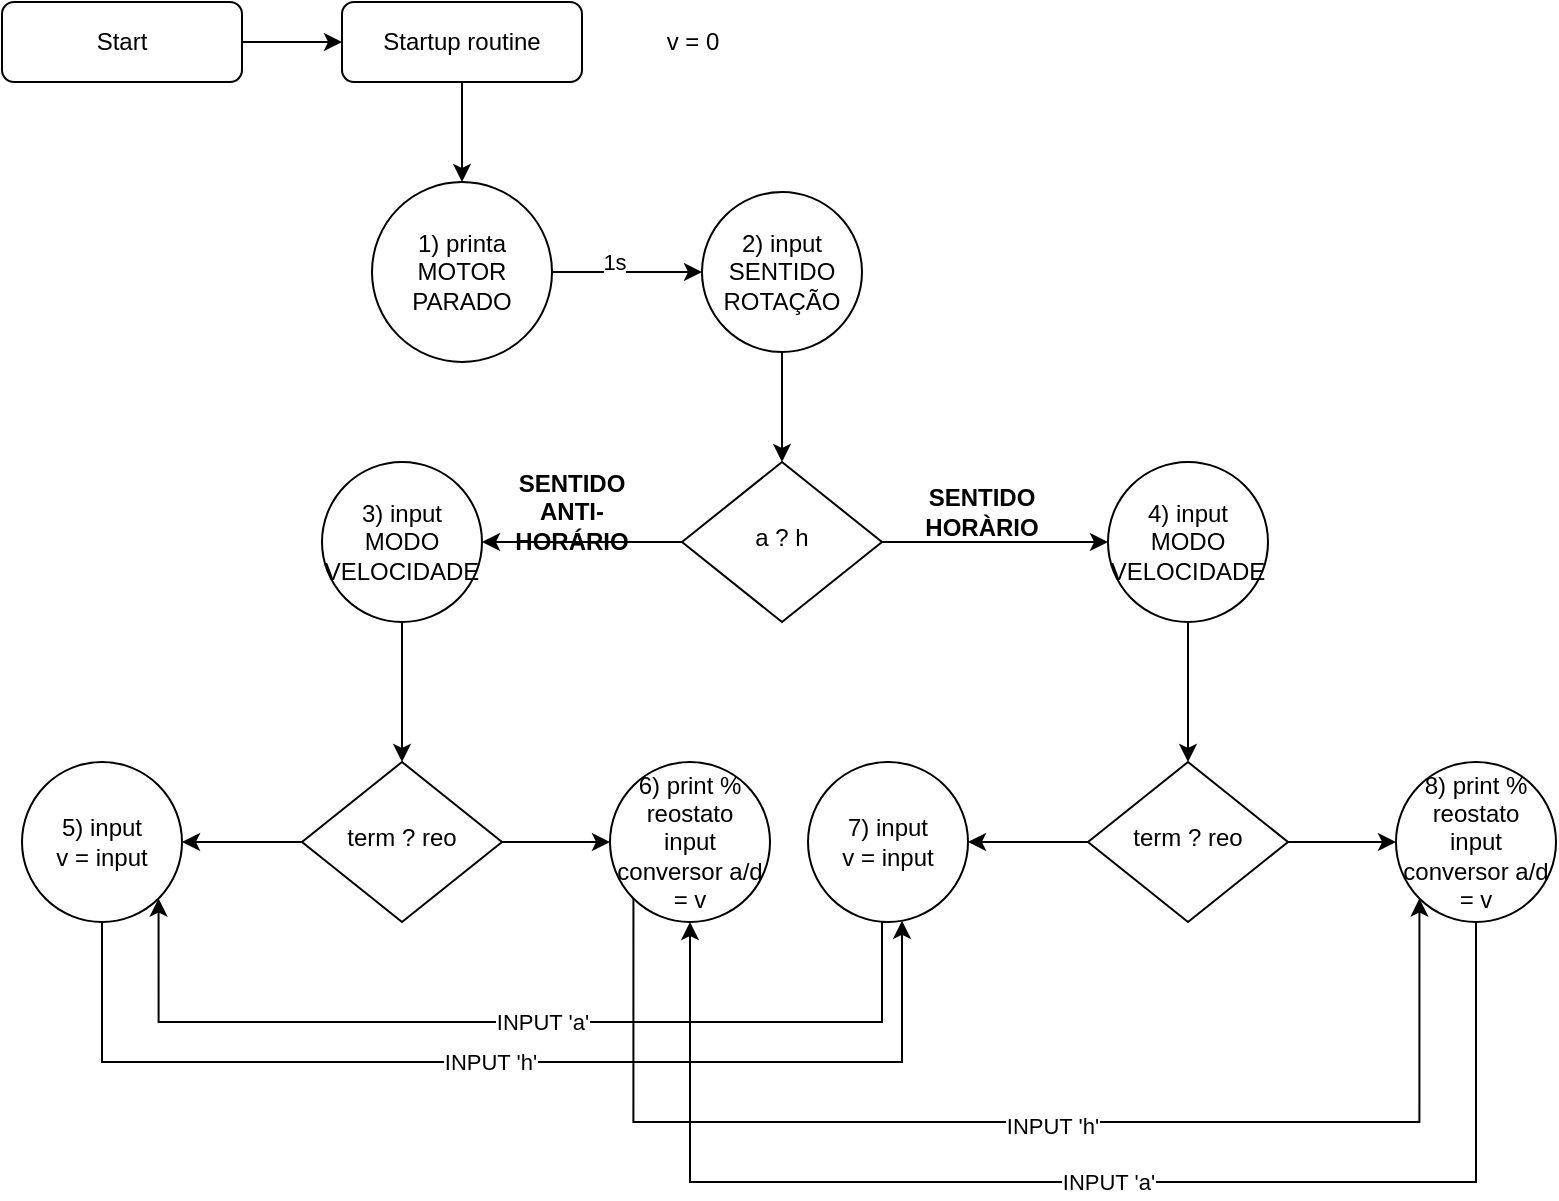 <mxfile version="19.0.3" type="device"><diagram id="C5RBs43oDa-KdzZeNtuy" name="Page-1"><mxGraphModel dx="273" dy="545" grid="1" gridSize="10" guides="1" tooltips="1" connect="1" arrows="1" fold="1" page="1" pageScale="1" pageWidth="827" pageHeight="1169" math="0" shadow="0"><root><mxCell id="WIyWlLk6GJQsqaUBKTNV-0"/><mxCell id="WIyWlLk6GJQsqaUBKTNV-1" parent="WIyWlLk6GJQsqaUBKTNV-0"/><mxCell id="aIYt5tYTijs9FHd0wDj6-2" style="edgeStyle=orthogonalEdgeStyle;rounded=0;orthogonalLoop=1;jettySize=auto;html=1;exitX=1;exitY=0.5;exitDx=0;exitDy=0;entryX=0;entryY=0.5;entryDx=0;entryDy=0;" edge="1" parent="WIyWlLk6GJQsqaUBKTNV-1" source="WIyWlLk6GJQsqaUBKTNV-3" target="aIYt5tYTijs9FHd0wDj6-0"><mxGeometry relative="1" as="geometry"/></mxCell><mxCell id="WIyWlLk6GJQsqaUBKTNV-3" value="Start" style="rounded=1;whiteSpace=wrap;html=1;fontSize=12;glass=0;strokeWidth=1;shadow=0;" parent="WIyWlLk6GJQsqaUBKTNV-1" vertex="1"><mxGeometry x="30" y="40" width="120" height="40" as="geometry"/></mxCell><mxCell id="aIYt5tYTijs9FHd0wDj6-4" style="edgeStyle=orthogonalEdgeStyle;rounded=0;orthogonalLoop=1;jettySize=auto;html=1;exitX=0.5;exitY=1;exitDx=0;exitDy=0;entryX=0.5;entryY=0;entryDx=0;entryDy=0;" edge="1" parent="WIyWlLk6GJQsqaUBKTNV-1" source="aIYt5tYTijs9FHd0wDj6-0" target="aIYt5tYTijs9FHd0wDj6-3"><mxGeometry relative="1" as="geometry"/></mxCell><mxCell id="aIYt5tYTijs9FHd0wDj6-0" value="Startup routine" style="rounded=1;whiteSpace=wrap;html=1;" vertex="1" parent="WIyWlLk6GJQsqaUBKTNV-1"><mxGeometry x="200" y="40" width="120" height="40" as="geometry"/></mxCell><mxCell id="aIYt5tYTijs9FHd0wDj6-6" style="edgeStyle=orthogonalEdgeStyle;rounded=0;orthogonalLoop=1;jettySize=auto;html=1;exitX=1;exitY=0.5;exitDx=0;exitDy=0;entryX=0;entryY=0.5;entryDx=0;entryDy=0;" edge="1" parent="WIyWlLk6GJQsqaUBKTNV-1" source="aIYt5tYTijs9FHd0wDj6-3" target="aIYt5tYTijs9FHd0wDj6-5"><mxGeometry relative="1" as="geometry"/></mxCell><mxCell id="aIYt5tYTijs9FHd0wDj6-7" value="1s" style="edgeLabel;html=1;align=center;verticalAlign=middle;resizable=0;points=[];" vertex="1" connectable="0" parent="aIYt5tYTijs9FHd0wDj6-6"><mxGeometry x="0.156" y="1" relative="1" as="geometry"><mxPoint x="-13" y="-4" as="offset"/></mxGeometry></mxCell><mxCell id="aIYt5tYTijs9FHd0wDj6-3" value="1) printa MOTOR PARADO" style="ellipse;whiteSpace=wrap;html=1;aspect=fixed;" vertex="1" parent="WIyWlLk6GJQsqaUBKTNV-1"><mxGeometry x="215" y="130" width="90" height="90" as="geometry"/></mxCell><mxCell id="aIYt5tYTijs9FHd0wDj6-15" style="edgeStyle=orthogonalEdgeStyle;rounded=0;orthogonalLoop=1;jettySize=auto;html=1;exitX=0.5;exitY=1;exitDx=0;exitDy=0;entryX=0.5;entryY=0;entryDx=0;entryDy=0;" edge="1" parent="WIyWlLk6GJQsqaUBKTNV-1" source="aIYt5tYTijs9FHd0wDj6-5" target="aIYt5tYTijs9FHd0wDj6-12"><mxGeometry relative="1" as="geometry"/></mxCell><mxCell id="aIYt5tYTijs9FHd0wDj6-5" value="2) input&lt;br&gt;SENTIDO ROTAÇÃO" style="ellipse;whiteSpace=wrap;html=1;aspect=fixed;" vertex="1" parent="WIyWlLk6GJQsqaUBKTNV-1"><mxGeometry x="380" y="135" width="80" height="80" as="geometry"/></mxCell><mxCell id="aIYt5tYTijs9FHd0wDj6-30" style="edgeStyle=orthogonalEdgeStyle;rounded=0;orthogonalLoop=1;jettySize=auto;html=1;exitX=0.5;exitY=1;exitDx=0;exitDy=0;entryX=0.5;entryY=0;entryDx=0;entryDy=0;" edge="1" parent="WIyWlLk6GJQsqaUBKTNV-1" source="aIYt5tYTijs9FHd0wDj6-8" target="aIYt5tYTijs9FHd0wDj6-27"><mxGeometry relative="1" as="geometry"/></mxCell><mxCell id="aIYt5tYTijs9FHd0wDj6-8" value="4) input&lt;br&gt;MODO VELOCIDADE" style="ellipse;whiteSpace=wrap;html=1;aspect=fixed;" vertex="1" parent="WIyWlLk6GJQsqaUBKTNV-1"><mxGeometry x="583" y="270" width="80" height="80" as="geometry"/></mxCell><mxCell id="aIYt5tYTijs9FHd0wDj6-20" style="edgeStyle=orthogonalEdgeStyle;rounded=0;orthogonalLoop=1;jettySize=auto;html=1;exitX=0.5;exitY=1;exitDx=0;exitDy=0;entryX=0.5;entryY=0;entryDx=0;entryDy=0;" edge="1" parent="WIyWlLk6GJQsqaUBKTNV-1" source="aIYt5tYTijs9FHd0wDj6-9" target="aIYt5tYTijs9FHd0wDj6-18"><mxGeometry relative="1" as="geometry"/></mxCell><mxCell id="aIYt5tYTijs9FHd0wDj6-9" value="3) input&lt;br&gt;MODO VELOCIDADE" style="ellipse;whiteSpace=wrap;html=1;aspect=fixed;" vertex="1" parent="WIyWlLk6GJQsqaUBKTNV-1"><mxGeometry x="190" y="270" width="80" height="80" as="geometry"/></mxCell><mxCell id="aIYt5tYTijs9FHd0wDj6-13" style="edgeStyle=orthogonalEdgeStyle;rounded=0;orthogonalLoop=1;jettySize=auto;html=1;exitX=1;exitY=0.5;exitDx=0;exitDy=0;entryX=0;entryY=0.5;entryDx=0;entryDy=0;" edge="1" parent="WIyWlLk6GJQsqaUBKTNV-1" source="aIYt5tYTijs9FHd0wDj6-12" target="aIYt5tYTijs9FHd0wDj6-8"><mxGeometry relative="1" as="geometry"/></mxCell><mxCell id="aIYt5tYTijs9FHd0wDj6-14" style="edgeStyle=orthogonalEdgeStyle;rounded=0;orthogonalLoop=1;jettySize=auto;html=1;exitX=0;exitY=0.5;exitDx=0;exitDy=0;entryX=1;entryY=0.5;entryDx=0;entryDy=0;" edge="1" parent="WIyWlLk6GJQsqaUBKTNV-1" source="aIYt5tYTijs9FHd0wDj6-12" target="aIYt5tYTijs9FHd0wDj6-9"><mxGeometry relative="1" as="geometry"><Array as="points"><mxPoint x="330" y="310"/><mxPoint x="330" y="310"/></Array></mxGeometry></mxCell><mxCell id="aIYt5tYTijs9FHd0wDj6-12" value="a ? h" style="rhombus;whiteSpace=wrap;html=1;shadow=0;fontFamily=Helvetica;fontSize=12;align=center;strokeWidth=1;spacing=6;spacingTop=-4;" vertex="1" parent="WIyWlLk6GJQsqaUBKTNV-1"><mxGeometry x="370" y="270" width="100" height="80" as="geometry"/></mxCell><mxCell id="aIYt5tYTijs9FHd0wDj6-22" style="edgeStyle=orthogonalEdgeStyle;rounded=0;orthogonalLoop=1;jettySize=auto;html=1;exitX=0;exitY=0.5;exitDx=0;exitDy=0;entryX=1;entryY=0.5;entryDx=0;entryDy=0;" edge="1" parent="WIyWlLk6GJQsqaUBKTNV-1" source="aIYt5tYTijs9FHd0wDj6-18" target="aIYt5tYTijs9FHd0wDj6-21"><mxGeometry relative="1" as="geometry"/></mxCell><mxCell id="aIYt5tYTijs9FHd0wDj6-24" style="edgeStyle=orthogonalEdgeStyle;rounded=0;orthogonalLoop=1;jettySize=auto;html=1;exitX=1;exitY=0.5;exitDx=0;exitDy=0;entryX=0;entryY=0.5;entryDx=0;entryDy=0;" edge="1" parent="WIyWlLk6GJQsqaUBKTNV-1" source="aIYt5tYTijs9FHd0wDj6-18" target="aIYt5tYTijs9FHd0wDj6-23"><mxGeometry relative="1" as="geometry"/></mxCell><mxCell id="aIYt5tYTijs9FHd0wDj6-18" value="term ? reo" style="rhombus;whiteSpace=wrap;html=1;shadow=0;fontFamily=Helvetica;fontSize=12;align=center;strokeWidth=1;spacing=6;spacingTop=-4;" vertex="1" parent="WIyWlLk6GJQsqaUBKTNV-1"><mxGeometry x="180" y="420" width="100" height="80" as="geometry"/></mxCell><mxCell id="aIYt5tYTijs9FHd0wDj6-33" style="edgeStyle=orthogonalEdgeStyle;rounded=0;orthogonalLoop=1;jettySize=auto;html=1;exitX=0.5;exitY=1;exitDx=0;exitDy=0;" edge="1" parent="WIyWlLk6GJQsqaUBKTNV-1" source="aIYt5tYTijs9FHd0wDj6-21" target="aIYt5tYTijs9FHd0wDj6-28"><mxGeometry relative="1" as="geometry"><Array as="points"><mxPoint x="80" y="570"/><mxPoint x="480" y="570"/></Array></mxGeometry></mxCell><mxCell id="aIYt5tYTijs9FHd0wDj6-34" value="INPUT 'h'" style="edgeLabel;html=1;align=center;verticalAlign=middle;resizable=0;points=[];" vertex="1" connectable="0" parent="aIYt5tYTijs9FHd0wDj6-33"><mxGeometry x="-0.066" y="-3" relative="1" as="geometry"><mxPoint x="11" y="-3" as="offset"/></mxGeometry></mxCell><mxCell id="aIYt5tYTijs9FHd0wDj6-21" value="5) input&lt;br&gt;v = input" style="ellipse;whiteSpace=wrap;html=1;aspect=fixed;" vertex="1" parent="WIyWlLk6GJQsqaUBKTNV-1"><mxGeometry x="40" y="420" width="80" height="80" as="geometry"/></mxCell><mxCell id="aIYt5tYTijs9FHd0wDj6-37" style="edgeStyle=orthogonalEdgeStyle;rounded=0;orthogonalLoop=1;jettySize=auto;html=1;exitX=0;exitY=1;exitDx=0;exitDy=0;entryX=0;entryY=1;entryDx=0;entryDy=0;" edge="1" parent="WIyWlLk6GJQsqaUBKTNV-1" source="aIYt5tYTijs9FHd0wDj6-23" target="aIYt5tYTijs9FHd0wDj6-29"><mxGeometry relative="1" as="geometry"><Array as="points"><mxPoint x="346" y="600"/><mxPoint x="739" y="600"/></Array></mxGeometry></mxCell><mxCell id="aIYt5tYTijs9FHd0wDj6-38" value="INPUT 'h'" style="edgeLabel;html=1;align=center;verticalAlign=middle;resizable=0;points=[];" vertex="1" connectable="0" parent="aIYt5tYTijs9FHd0wDj6-37"><mxGeometry x="0.042" y="-2" relative="1" as="geometry"><mxPoint as="offset"/></mxGeometry></mxCell><mxCell id="aIYt5tYTijs9FHd0wDj6-23" value="6) print % reostato&lt;br&gt;input &lt;br&gt;conversor a/d = v" style="ellipse;whiteSpace=wrap;html=1;aspect=fixed;" vertex="1" parent="WIyWlLk6GJQsqaUBKTNV-1"><mxGeometry x="334" y="420" width="80" height="80" as="geometry"/></mxCell><mxCell id="aIYt5tYTijs9FHd0wDj6-25" style="edgeStyle=orthogonalEdgeStyle;rounded=0;orthogonalLoop=1;jettySize=auto;html=1;exitX=0;exitY=0.5;exitDx=0;exitDy=0;entryX=1;entryY=0.5;entryDx=0;entryDy=0;" edge="1" parent="WIyWlLk6GJQsqaUBKTNV-1" source="aIYt5tYTijs9FHd0wDj6-27" target="aIYt5tYTijs9FHd0wDj6-28"><mxGeometry relative="1" as="geometry"/></mxCell><mxCell id="aIYt5tYTijs9FHd0wDj6-26" style="edgeStyle=orthogonalEdgeStyle;rounded=0;orthogonalLoop=1;jettySize=auto;html=1;exitX=1;exitY=0.5;exitDx=0;exitDy=0;entryX=0;entryY=0.5;entryDx=0;entryDy=0;" edge="1" parent="WIyWlLk6GJQsqaUBKTNV-1" source="aIYt5tYTijs9FHd0wDj6-27" target="aIYt5tYTijs9FHd0wDj6-29"><mxGeometry relative="1" as="geometry"/></mxCell><mxCell id="aIYt5tYTijs9FHd0wDj6-27" value="term ? reo" style="rhombus;whiteSpace=wrap;html=1;shadow=0;fontFamily=Helvetica;fontSize=12;align=center;strokeWidth=1;spacing=6;spacingTop=-4;" vertex="1" parent="WIyWlLk6GJQsqaUBKTNV-1"><mxGeometry x="573" y="420" width="100" height="80" as="geometry"/></mxCell><mxCell id="aIYt5tYTijs9FHd0wDj6-35" style="edgeStyle=orthogonalEdgeStyle;rounded=0;orthogonalLoop=1;jettySize=auto;html=1;exitX=0.5;exitY=1;exitDx=0;exitDy=0;entryX=1;entryY=1;entryDx=0;entryDy=0;" edge="1" parent="WIyWlLk6GJQsqaUBKTNV-1" source="aIYt5tYTijs9FHd0wDj6-28" target="aIYt5tYTijs9FHd0wDj6-21"><mxGeometry relative="1" as="geometry"><Array as="points"><mxPoint x="470" y="500"/><mxPoint x="470" y="550"/><mxPoint x="108" y="550"/></Array></mxGeometry></mxCell><mxCell id="aIYt5tYTijs9FHd0wDj6-36" value="INPUT 'a'" style="edgeLabel;html=1;align=center;verticalAlign=middle;resizable=0;points=[];" vertex="1" connectable="0" parent="aIYt5tYTijs9FHd0wDj6-35"><mxGeometry x="0.029" y="2" relative="1" as="geometry"><mxPoint x="22" y="-2" as="offset"/></mxGeometry></mxCell><mxCell id="aIYt5tYTijs9FHd0wDj6-28" value="7) input&lt;br&gt;v = input" style="ellipse;whiteSpace=wrap;html=1;aspect=fixed;" vertex="1" parent="WIyWlLk6GJQsqaUBKTNV-1"><mxGeometry x="433" y="420" width="80" height="80" as="geometry"/></mxCell><mxCell id="aIYt5tYTijs9FHd0wDj6-39" style="edgeStyle=orthogonalEdgeStyle;rounded=0;orthogonalLoop=1;jettySize=auto;html=1;exitX=0.5;exitY=1;exitDx=0;exitDy=0;entryX=0.5;entryY=1;entryDx=0;entryDy=0;" edge="1" parent="WIyWlLk6GJQsqaUBKTNV-1" source="aIYt5tYTijs9FHd0wDj6-29" target="aIYt5tYTijs9FHd0wDj6-23"><mxGeometry relative="1" as="geometry"><Array as="points"><mxPoint x="767" y="630"/><mxPoint x="374" y="630"/></Array></mxGeometry></mxCell><mxCell id="aIYt5tYTijs9FHd0wDj6-40" value="INPUT 'a'" style="edgeLabel;html=1;align=center;verticalAlign=middle;resizable=0;points=[];" vertex="1" connectable="0" parent="aIYt5tYTijs9FHd0wDj6-39"><mxGeometry x="-0.038" relative="1" as="geometry"><mxPoint as="offset"/></mxGeometry></mxCell><mxCell id="aIYt5tYTijs9FHd0wDj6-29" value="8) print % reostato&lt;br&gt;input &lt;br&gt;conversor a/d = v" style="ellipse;whiteSpace=wrap;html=1;aspect=fixed;" vertex="1" parent="WIyWlLk6GJQsqaUBKTNV-1"><mxGeometry x="727" y="420" width="80" height="80" as="geometry"/></mxCell><mxCell id="aIYt5tYTijs9FHd0wDj6-31" value="&lt;b&gt;SENTIDO HORÀRIO&lt;br&gt;&lt;/b&gt;" style="text;html=1;strokeColor=none;fillColor=none;align=center;verticalAlign=middle;whiteSpace=wrap;rounded=0;" vertex="1" parent="WIyWlLk6GJQsqaUBKTNV-1"><mxGeometry x="490" y="280" width="60" height="30" as="geometry"/></mxCell><mxCell id="aIYt5tYTijs9FHd0wDj6-32" value="&lt;b&gt;SENTIDO ANTI-HORÁRIO&lt;br&gt;&lt;/b&gt;" style="text;html=1;strokeColor=none;fillColor=none;align=center;verticalAlign=middle;whiteSpace=wrap;rounded=0;" vertex="1" parent="WIyWlLk6GJQsqaUBKTNV-1"><mxGeometry x="270" y="280" width="90" height="30" as="geometry"/></mxCell><mxCell id="aIYt5tYTijs9FHd0wDj6-41" value="v = 0" style="text;html=1;strokeColor=none;fillColor=none;align=center;verticalAlign=middle;whiteSpace=wrap;rounded=0;" vertex="1" parent="WIyWlLk6GJQsqaUBKTNV-1"><mxGeometry x="334" y="45" width="83" height="30" as="geometry"/></mxCell></root></mxGraphModel></diagram></mxfile>